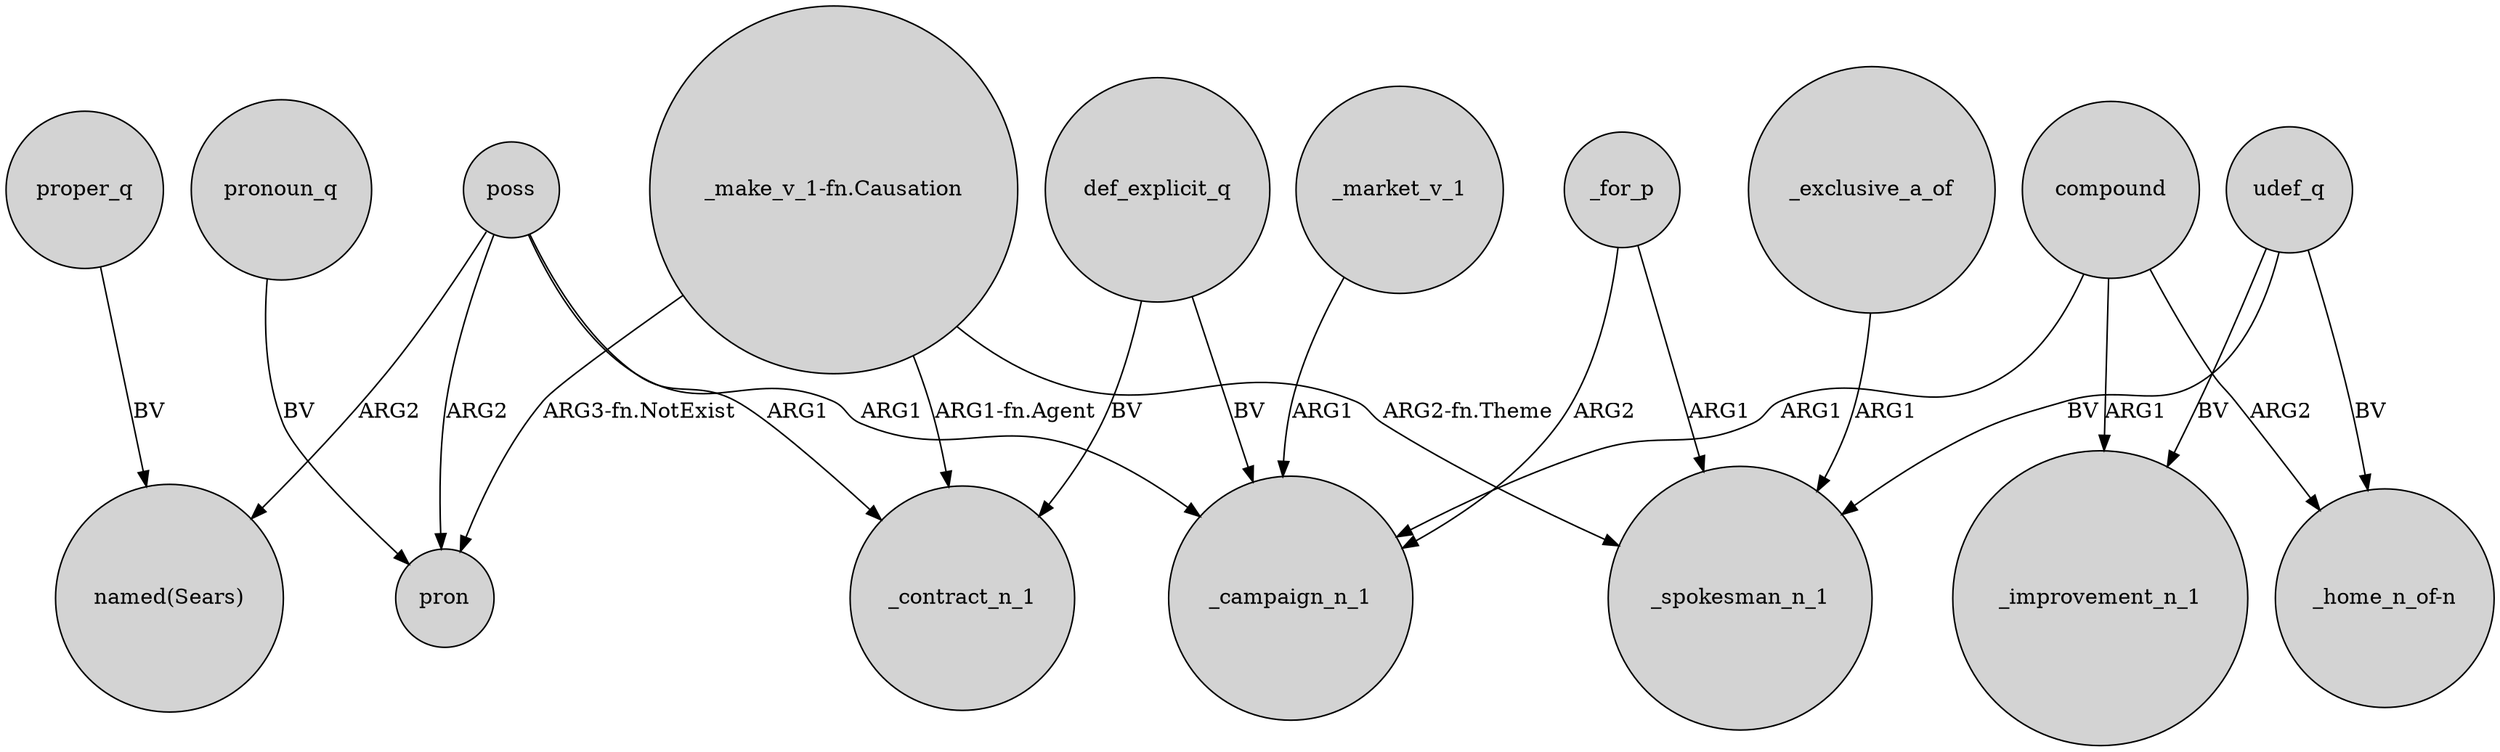 digraph {
	node [shape=circle style=filled]
	_market_v_1 -> _campaign_n_1 [label=ARG1]
	_for_p -> _campaign_n_1 [label=ARG2]
	_for_p -> _spokesman_n_1 [label=ARG1]
	poss -> _contract_n_1 [label=ARG1]
	"_make_v_1-fn.Causation" -> _spokesman_n_1 [label="ARG2-fn.Theme"]
	poss -> pron [label=ARG2]
	def_explicit_q -> _contract_n_1 [label=BV]
	compound -> _campaign_n_1 [label=ARG1]
	_exclusive_a_of -> _spokesman_n_1 [label=ARG1]
	poss -> "named(Sears)" [label=ARG2]
	udef_q -> "_home_n_of-n" [label=BV]
	"_make_v_1-fn.Causation" -> _contract_n_1 [label="ARG1-fn.Agent"]
	udef_q -> _spokesman_n_1 [label=BV]
	compound -> _improvement_n_1 [label=ARG1]
	pronoun_q -> pron [label=BV]
	def_explicit_q -> _campaign_n_1 [label=BV]
	proper_q -> "named(Sears)" [label=BV]
	"_make_v_1-fn.Causation" -> pron [label="ARG3-fn.NotExist"]
	udef_q -> _improvement_n_1 [label=BV]
	compound -> "_home_n_of-n" [label=ARG2]
	poss -> _campaign_n_1 [label=ARG1]
}

